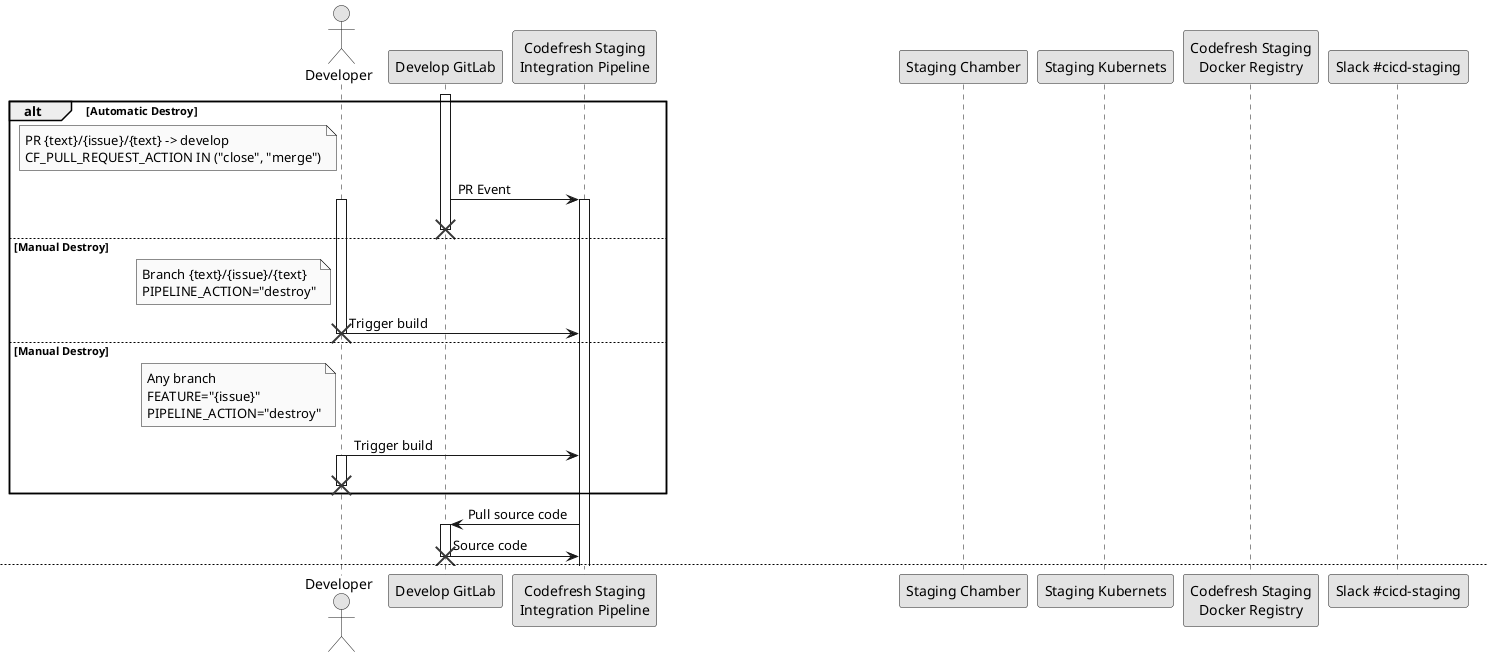@startuml
skinparam monochrome true

actor User as "Developer"
participant GD as "Develop GitLab"
participant CSI as "Codefresh Staging\nIntegration Pipeline"
participant SC as "Staging Chamber"
participant SK8S as "Staging Kubernets"
participant CSDR as "Codefresh Staging\nDocker Registry"
participant SSCICD as "Slack #cicd-staging"



alt Automatic Destroy

  note left of User : PR {text}/{issue}/{text} -> develop\nCF_PULL_REQUEST_ACTION IN ("close", "merge")
  activate GD
  GD -> CSI : PR Event
  activate CSI
  destroy GD

else Manual Destroy

  note left of User : Branch {text}/{issue}/{text}\nPIPELINE_ACTION="destroy"
  activate User
  User -> CSI : Trigger build
  destroy User

else Manual Destroy

  note left of User : Any branch\nFEATURE="{issue}"\nPIPELINE_ACTION="destroy"
  User -> CSI : Trigger build
  activate User
  destroy User
end


CSI -> GD : Pull source code
activate GD
GD -> CSI : Source code
destroy GD

newpage

note right of CSI : From ./codefresh/staging.yml

group Analysis metadata and export env vars

  note over CSI : make app/export
  note right of CSI : PROJECT=???\nAPP_NAME=???\nCHART_NAME=???\nIMAGE_NAME=???

  note over CSI : make git/export
  note right of CSI : GIT_COMMIT_SHORT=???

  note over CSI : make semver/export
  note right of CSI : SEMVERSION_COMMIT_SHORT="0.0.0-sha.${GIT_COMMIT_SHORT}"

  note over CSI : make codefresh/pipeline/export
  note right of CSI : FEATURE={issue}\nNAMESPACE="${PROJECT}-${FEATURE}"\nRELEASE_NAME="${NAMESPACE}-${APP_NAME}"\nAPP_HOST="${APP_NAME}.${NAMESPACE}.${BASE_HOST}"\n\nPIPELINE_ACTION="destroy"

end

group Destroy environment
  CSI -> SC : Fetch secrets "kops","app","integration","${NAMESPACE}"
  activate SC
  SC -> CSI : Secrets
  destroy SC

  CSI -> SK8S : Delete all release in ${NAMESPACE}
  activate SK8S
  SK8S -> CSI : Done
  destroy SK8S

  CSI -> SK8S : Delete ${NAMESPACE}
  activate SK8S
  SK8S -> CSI : Done
  destroy SK8S
end

group Notify Slack
  CSI -> SSCICD : Destroyed succesfully
  activate SSCICD
  SSCICD -> CSI : OK
  destroy SSCICD
end

destroy CSI

@enduml
